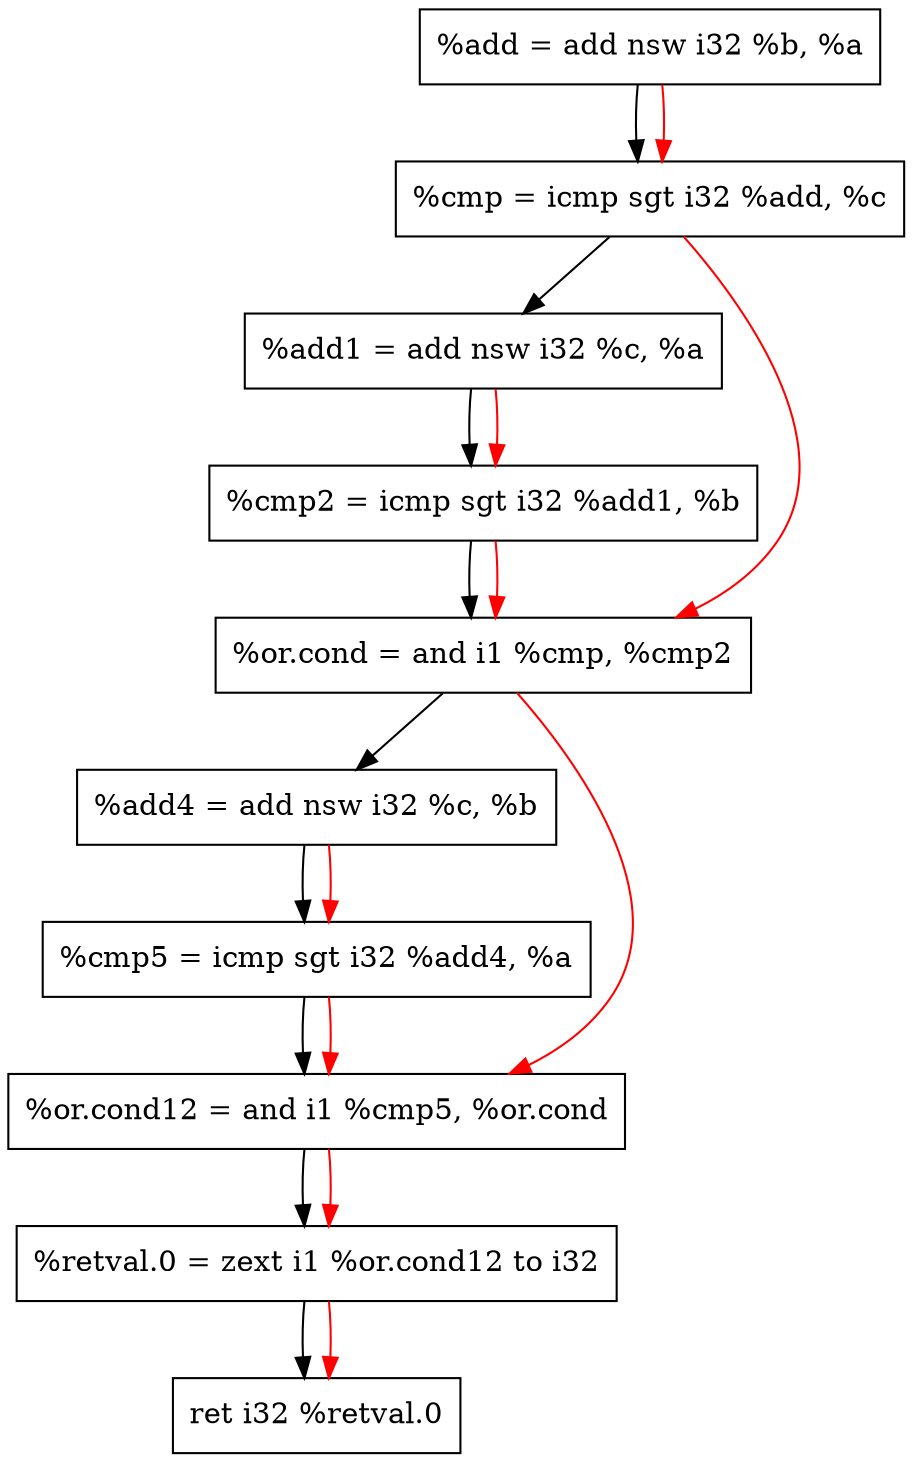 digraph "CDFG for'func' function" {
	Node0x55f0e476a540[shape=record, label="  %add = add nsw i32 %b, %a"];
	Node0x55f0e476a5d0[shape=record, label="  %cmp = icmp sgt i32 %add, %c"];
	Node0x55f0e476a660[shape=record, label="  %add1 = add nsw i32 %c, %a"];
	Node0x55f0e476a6f0[shape=record, label="  %cmp2 = icmp sgt i32 %add1, %b"];
	Node0x55f0e476a780[shape=record, label="  %or.cond = and i1 %cmp, %cmp2"];
	Node0x55f0e476a810[shape=record, label="  %add4 = add nsw i32 %c, %b"];
	Node0x55f0e476a8a0[shape=record, label="  %cmp5 = icmp sgt i32 %add4, %a"];
	Node0x55f0e476a930[shape=record, label="  %or.cond12 = and i1 %cmp5, %or.cond"];
	Node0x55f0e476a4c8[shape=record, label="  %retval.0 = zext i1 %or.cond12 to i32"];
	Node0x55f0e476ab58[shape=record, label="  ret i32 %retval.0"];
	Node0x55f0e476a540 -> Node0x55f0e476a5d0
	Node0x55f0e476a5d0 -> Node0x55f0e476a660
	Node0x55f0e476a660 -> Node0x55f0e476a6f0
	Node0x55f0e476a6f0 -> Node0x55f0e476a780
	Node0x55f0e476a780 -> Node0x55f0e476a810
	Node0x55f0e476a810 -> Node0x55f0e476a8a0
	Node0x55f0e476a8a0 -> Node0x55f0e476a930
	Node0x55f0e476a930 -> Node0x55f0e476a4c8
	Node0x55f0e476a4c8 -> Node0x55f0e476ab58
edge [color=red]
	Node0x55f0e476a540 -> Node0x55f0e476a5d0
	Node0x55f0e476a660 -> Node0x55f0e476a6f0
	Node0x55f0e476a5d0 -> Node0x55f0e476a780
	Node0x55f0e476a6f0 -> Node0x55f0e476a780
	Node0x55f0e476a810 -> Node0x55f0e476a8a0
	Node0x55f0e476a8a0 -> Node0x55f0e476a930
	Node0x55f0e476a780 -> Node0x55f0e476a930
	Node0x55f0e476a930 -> Node0x55f0e476a4c8
	Node0x55f0e476a4c8 -> Node0x55f0e476ab58
}
